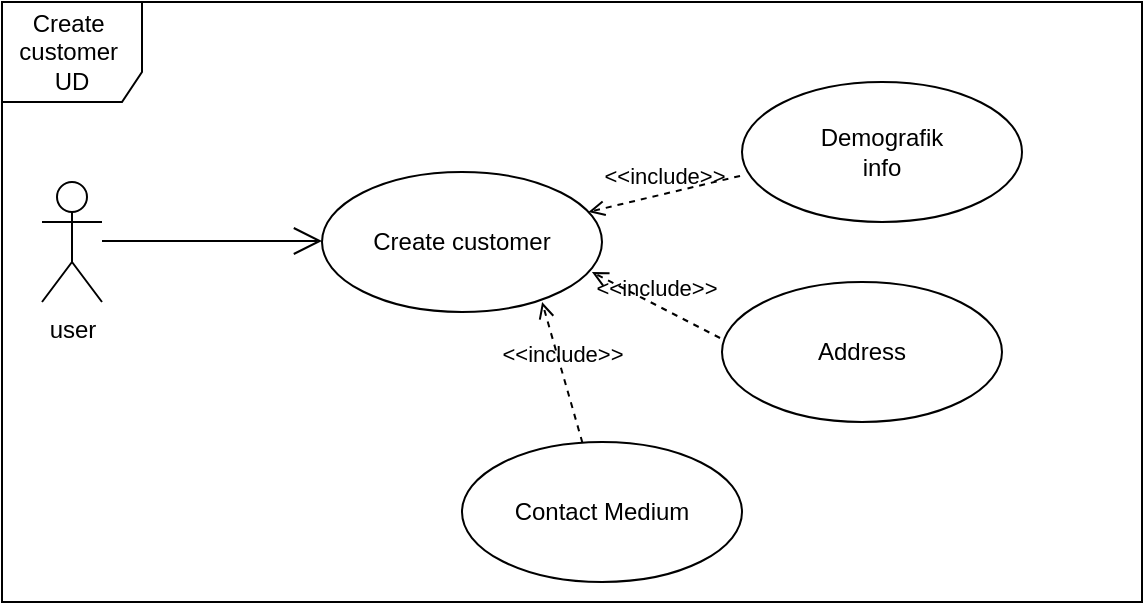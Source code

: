 <mxfile version="20.6.2" type="device"><diagram id="qIg5z1R6hE5w5HPhwIYx" name="Sayfa -1"><mxGraphModel dx="852" dy="514" grid="1" gridSize="10" guides="1" tooltips="1" connect="1" arrows="1" fold="1" page="1" pageScale="1" pageWidth="827" pageHeight="1169" math="0" shadow="0"><root><mxCell id="0"/><mxCell id="1" parent="0"/><mxCell id="MATCFraSKaBa6gmHlXl2-1" value="user" style="shape=umlActor;verticalLabelPosition=bottom;verticalAlign=top;html=1;" vertex="1" parent="1"><mxGeometry x="160" y="200" width="30" height="60" as="geometry"/></mxCell><mxCell id="MATCFraSKaBa6gmHlXl2-2" value="Create customer" style="ellipse;whiteSpace=wrap;html=1;" vertex="1" parent="1"><mxGeometry x="300" y="195" width="140" height="70" as="geometry"/></mxCell><mxCell id="MATCFraSKaBa6gmHlXl2-4" value="Demografik&lt;br&gt;info" style="ellipse;whiteSpace=wrap;html=1;" vertex="1" parent="1"><mxGeometry x="510" y="150" width="140" height="70" as="geometry"/></mxCell><mxCell id="MATCFraSKaBa6gmHlXl2-5" value="" style="endArrow=open;endFill=1;endSize=12;html=1;rounded=0;" edge="1" parent="1"><mxGeometry width="160" relative="1" as="geometry"><mxPoint x="190" y="229.5" as="sourcePoint"/><mxPoint x="300" y="229.5" as="targetPoint"/></mxGeometry></mxCell><mxCell id="MATCFraSKaBa6gmHlXl2-6" value="&amp;lt;&amp;lt;include&amp;gt;&amp;gt;" style="html=1;verticalAlign=bottom;labelBackgroundColor=none;endArrow=open;endFill=0;dashed=1;rounded=0;exitX=-0.007;exitY=0.671;exitDx=0;exitDy=0;exitPerimeter=0;" edge="1" parent="1" source="MATCFraSKaBa6gmHlXl2-4" target="MATCFraSKaBa6gmHlXl2-2"><mxGeometry width="160" relative="1" as="geometry"><mxPoint x="450" y="120" as="sourcePoint"/><mxPoint x="560" y="200" as="targetPoint"/></mxGeometry></mxCell><mxCell id="MATCFraSKaBa6gmHlXl2-7" value="&amp;lt;&amp;lt;include&amp;gt;&amp;gt;" style="html=1;verticalAlign=bottom;labelBackgroundColor=none;endArrow=open;endFill=0;dashed=1;rounded=0;exitX=-0.007;exitY=0.4;exitDx=0;exitDy=0;exitPerimeter=0;entryX=0.964;entryY=0.714;entryDx=0;entryDy=0;entryPerimeter=0;" edge="1" parent="1" source="MATCFraSKaBa6gmHlXl2-8" target="MATCFraSKaBa6gmHlXl2-2"><mxGeometry width="160" relative="1" as="geometry"><mxPoint x="460" y="300" as="sourcePoint"/><mxPoint x="430" y="240" as="targetPoint"/></mxGeometry></mxCell><mxCell id="MATCFraSKaBa6gmHlXl2-8" value="Address" style="ellipse;whiteSpace=wrap;html=1;" vertex="1" parent="1"><mxGeometry x="500" y="250" width="140" height="70" as="geometry"/></mxCell><mxCell id="MATCFraSKaBa6gmHlXl2-9" value="Contact Medium&lt;br&gt;" style="ellipse;whiteSpace=wrap;html=1;" vertex="1" parent="1"><mxGeometry x="370" y="330" width="140" height="70" as="geometry"/></mxCell><mxCell id="MATCFraSKaBa6gmHlXl2-10" value="&amp;lt;&amp;lt;include&amp;gt;&amp;gt;" style="html=1;verticalAlign=bottom;labelBackgroundColor=none;endArrow=open;endFill=0;dashed=1;rounded=0;entryX=0.786;entryY=0.929;entryDx=0;entryDy=0;entryPerimeter=0;" edge="1" parent="1" source="MATCFraSKaBa6gmHlXl2-9" target="MATCFraSKaBa6gmHlXl2-2"><mxGeometry width="160" relative="1" as="geometry"><mxPoint x="270" y="300" as="sourcePoint"/><mxPoint x="430" y="300" as="targetPoint"/></mxGeometry></mxCell><mxCell id="MATCFraSKaBa6gmHlXl2-12" value="Create&amp;nbsp;&lt;br&gt;customer&amp;nbsp;&lt;br&gt;UD" style="shape=umlFrame;whiteSpace=wrap;html=1;width=70;height=50;" vertex="1" parent="1"><mxGeometry x="140" y="110" width="570" height="300" as="geometry"/></mxCell></root></mxGraphModel></diagram></mxfile>